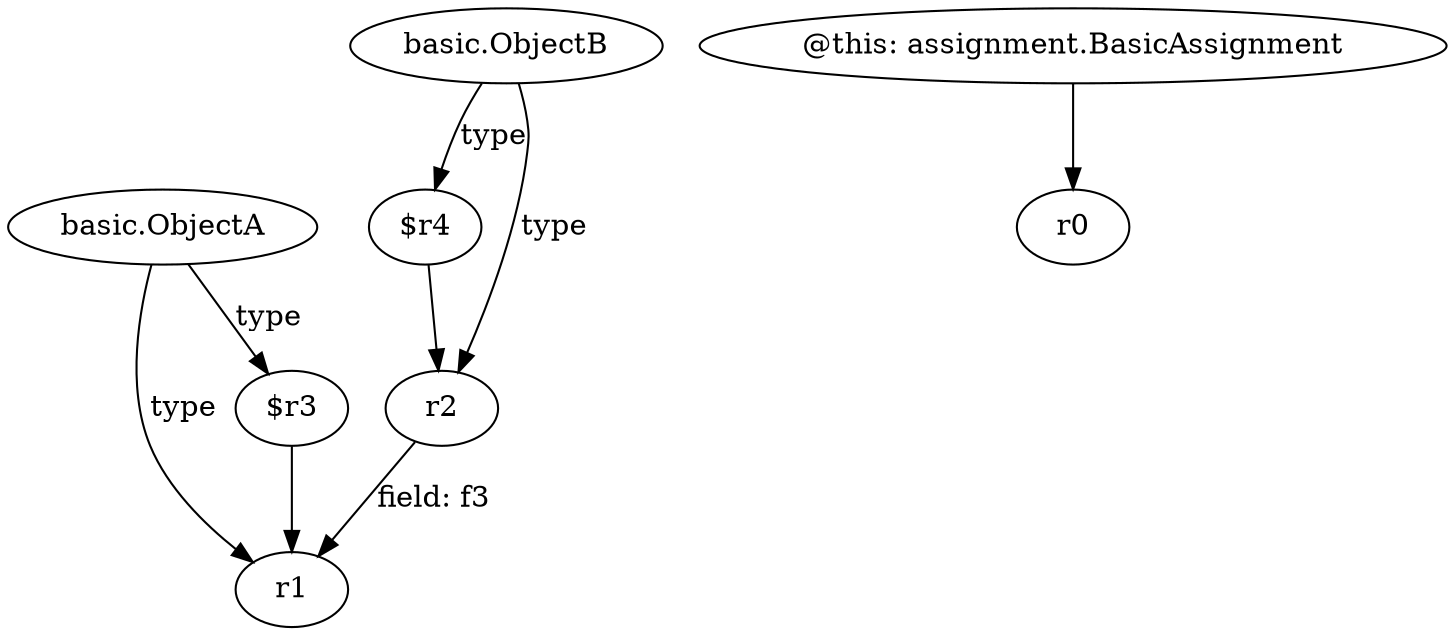 digraph g {
0[label="$r4"]
1[label="r2"]
0->1[label=""]
2[label="basic.ObjectA"]
3[label="r1"]
2->3[label="type"]
1->3[label="field: f3"]
4[label="basic.ObjectB"]
4->1[label="type"]
5[label="$r3"]
5->3[label=""]
2->5[label="type"]
4->0[label="type"]
6[label="@this: assignment.BasicAssignment"]
7[label="r0"]
6->7[label=""]
}